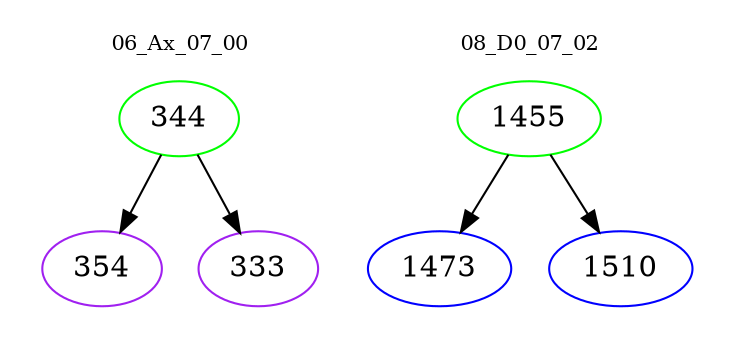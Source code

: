 digraph{
subgraph cluster_0 {
color = white
label = "06_Ax_07_00";
fontsize=10;
T0_344 [label="344", color="green"]
T0_344 -> T0_354 [color="black"]
T0_354 [label="354", color="purple"]
T0_344 -> T0_333 [color="black"]
T0_333 [label="333", color="purple"]
}
subgraph cluster_1 {
color = white
label = "08_D0_07_02";
fontsize=10;
T1_1455 [label="1455", color="green"]
T1_1455 -> T1_1473 [color="black"]
T1_1473 [label="1473", color="blue"]
T1_1455 -> T1_1510 [color="black"]
T1_1510 [label="1510", color="blue"]
}
}
